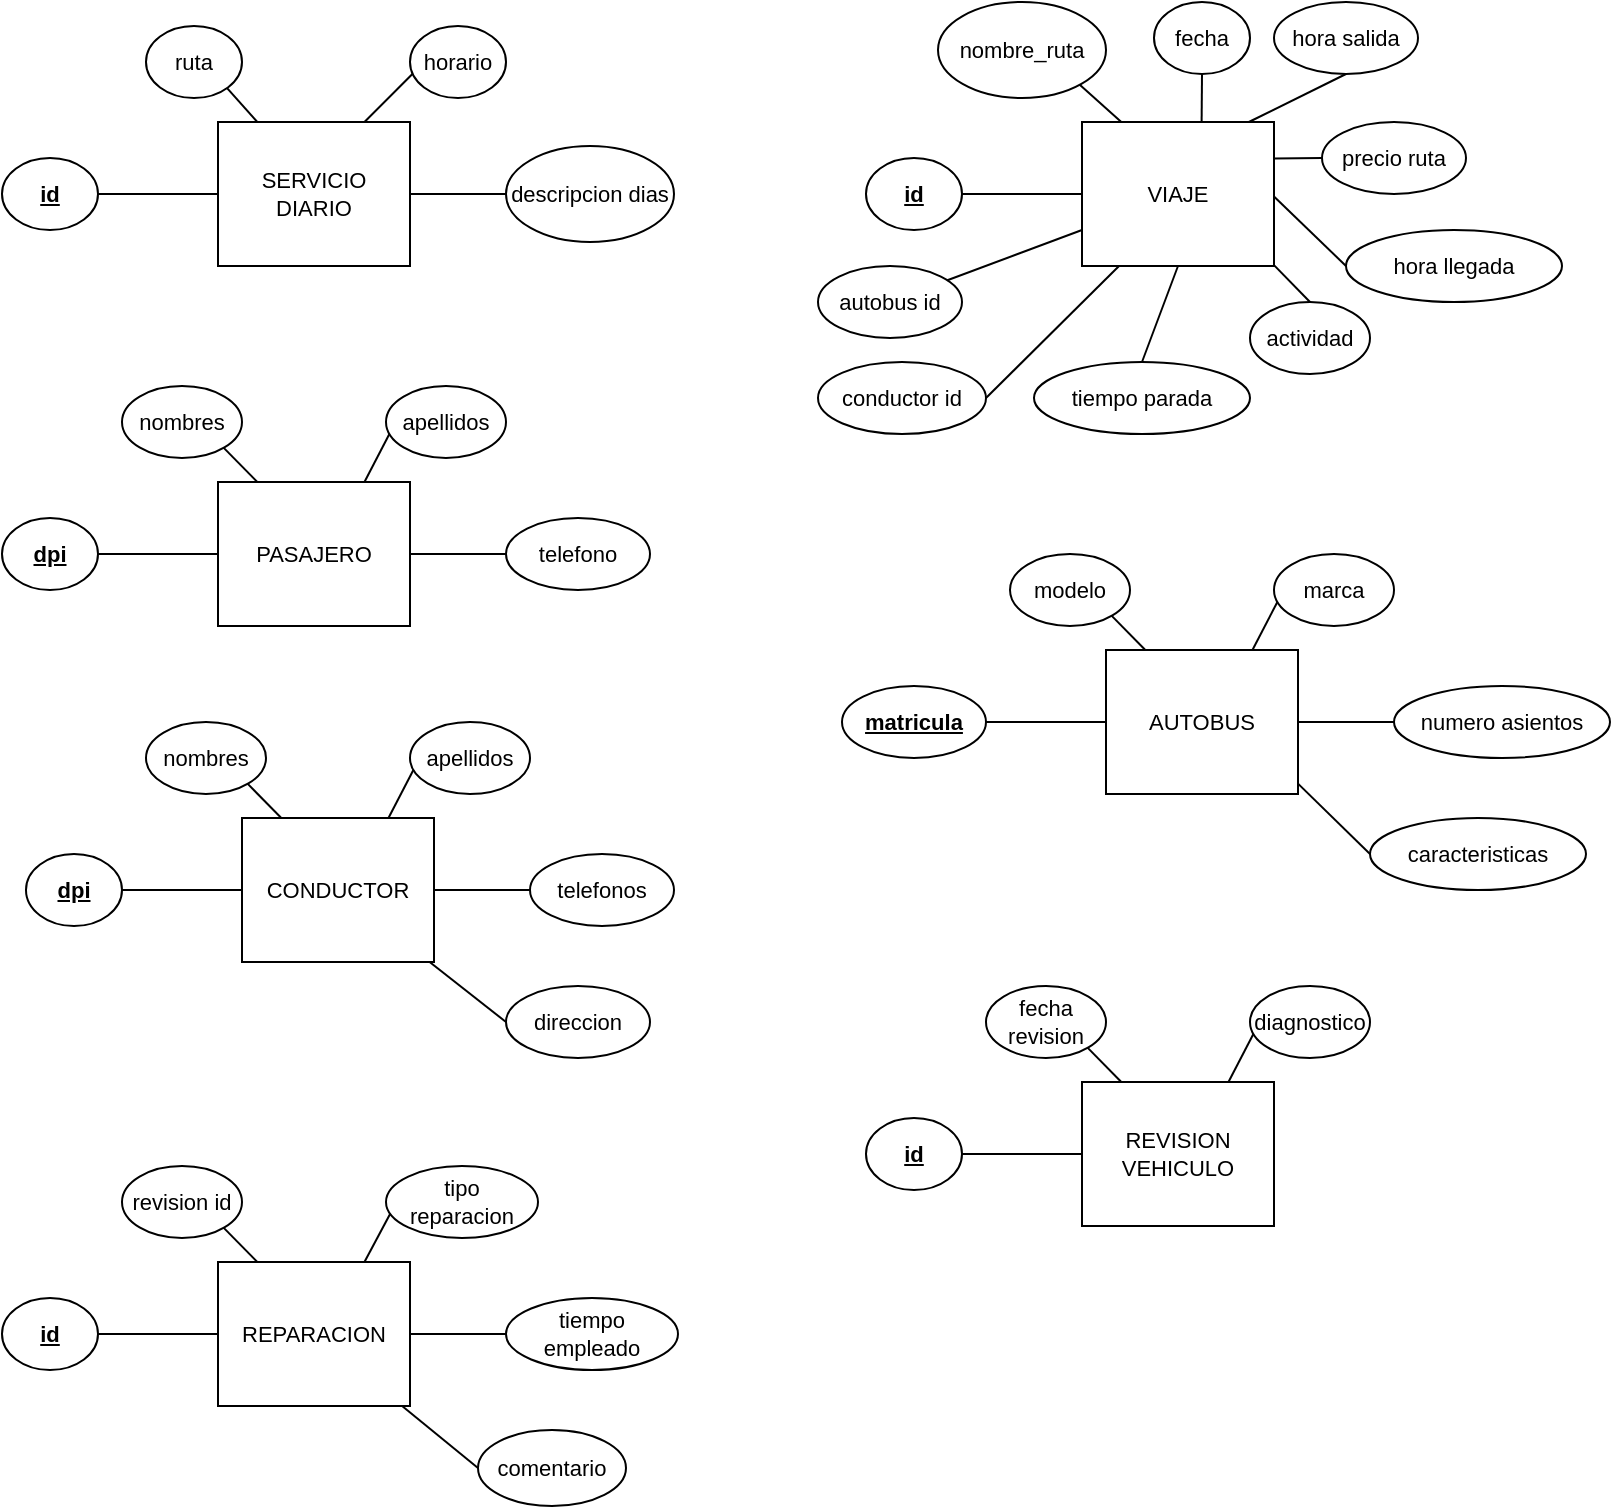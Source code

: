 <mxfile version="13.6.1" type="github">
  <diagram id="iN9wwvo-WG9wySaBYHC-" name="Page-1">
    <mxGraphModel dx="1736" dy="1184" grid="1" gridSize="10" guides="1" tooltips="1" connect="1" arrows="1" fold="1" page="1" pageScale="1" pageWidth="850" pageHeight="1100" math="0" shadow="0">
      <root>
        <mxCell id="0" />
        <mxCell id="1" parent="0" />
        <UserObject label="SERVICIO DIARIO" lucidchartObjectId="_yzkTd_~d1y4" id="O4cB20x8K_z-3qVqQO05-1">
          <mxCell style="html=1;whiteSpace=wrap;;fontSize=11;fontColor=#000000;align=center;spacing=3;strokeOpacity=100;fillOpacity=100;fillColor=#ffffff;" parent="1" vertex="1" zOrder="1">
            <mxGeometry x="180" y="108" width="96" height="72" as="geometry" />
          </mxCell>
        </UserObject>
        <UserObject label="id" lucidchartObjectId="AzzkaiRph.cE" id="O4cB20x8K_z-3qVqQO05-2">
          <mxCell style="html=1;whiteSpace=wrap;ellipse;fontSize=11;fontColor=#000000;fontStyle=5;align=center;spacing=3;strokeOpacity=100;fillOpacity=100;fillColor=#ffffff;" parent="1" vertex="1" zOrder="2">
            <mxGeometry x="72" y="126" width="48" height="36" as="geometry" />
          </mxCell>
        </UserObject>
        <UserObject label="" lucidchartObjectId="LAzk-5qTxtVx" id="O4cB20x8K_z-3qVqQO05-3">
          <mxCell style="html=1;jettySize=18;fontSize=11;strokeOpacity=100;rounded=0;startArrow=none;;endArrow=none;;exitX=1.013;exitY=0.5;exitPerimeter=1;entryX=-0.006;entryY=0.5;entryPerimeter=1;" parent="1" source="O4cB20x8K_z-3qVqQO05-2" target="O4cB20x8K_z-3qVqQO05-1" edge="1">
            <mxGeometry width="100" height="100" relative="1" as="geometry">
              <Array as="points" />
            </mxGeometry>
          </mxCell>
        </UserObject>
        <UserObject label="ruta" lucidchartObjectId="sBzk39N2x8d2" id="O4cB20x8K_z-3qVqQO05-4">
          <mxCell style="html=1;whiteSpace=wrap;ellipse;fontSize=11;fontColor=#000000;align=center;spacing=3;strokeOpacity=100;fillOpacity=100;fillColor=#ffffff;" parent="1" vertex="1" zOrder="4">
            <mxGeometry x="144" y="60" width="48" height="36" as="geometry" />
          </mxCell>
        </UserObject>
        <UserObject label="horario" lucidchartObjectId="MBzkLakTdcYQ" id="O4cB20x8K_z-3qVqQO05-5">
          <mxCell style="html=1;whiteSpace=wrap;ellipse;fontSize=11;fontColor=#000000;align=center;spacing=3;strokeOpacity=100;fillOpacity=100;fillColor=#ffffff;" parent="1" vertex="1" zOrder="5">
            <mxGeometry x="276" y="60" width="48" height="36" as="geometry" />
          </mxCell>
        </UserObject>
        <UserObject label="descripcion dias" lucidchartObjectId="MBzkOhDAbWvT" id="O4cB20x8K_z-3qVqQO05-6">
          <mxCell style="html=1;whiteSpace=wrap;ellipse;fontSize=11;fontColor=#000000;align=center;spacing=3;strokeOpacity=100;fillOpacity=100;fillColor=#ffffff;" parent="1" vertex="1" zOrder="6">
            <mxGeometry x="324" y="120" width="84" height="48" as="geometry" />
          </mxCell>
        </UserObject>
        <UserObject label="" lucidchartObjectId="gDzkcuX1tvX_" id="O4cB20x8K_z-3qVqQO05-7">
          <mxCell style="html=1;jettySize=18;fontSize=11;strokeOpacity=100;rounded=0;startArrow=none;;endArrow=none;;exitX=-0.007;exitY=0.5;exitPerimeter=1;entryX=1.006;entryY=0.5;entryPerimeter=1;" parent="1" source="O4cB20x8K_z-3qVqQO05-6" target="O4cB20x8K_z-3qVqQO05-1" edge="1">
            <mxGeometry width="100" height="100" relative="1" as="geometry">
              <Array as="points" />
            </mxGeometry>
          </mxCell>
        </UserObject>
        <UserObject label="" lucidchartObjectId="ODzkPrhKBSka" id="O4cB20x8K_z-3qVqQO05-8">
          <mxCell style="html=1;jettySize=18;fontSize=11;strokeOpacity=100;rounded=0;startArrow=none;;endArrow=none;;exitX=0.852;exitY=0.874;exitPerimeter=1;entryX=0.2;entryY=-0.008;entryPerimeter=1;" parent="1" source="O4cB20x8K_z-3qVqQO05-4" target="O4cB20x8K_z-3qVqQO05-1" edge="1">
            <mxGeometry width="100" height="100" relative="1" as="geometry">
              <Array as="points" />
            </mxGeometry>
          </mxCell>
        </UserObject>
        <UserObject label="" lucidchartObjectId="xFzkfUAQqeAK" id="O4cB20x8K_z-3qVqQO05-9">
          <mxCell style="html=1;jettySize=18;fontSize=11;strokeOpacity=100;rounded=0;startArrow=none;;endArrow=none;;exitX=0.767;exitY=-0.008;exitPerimeter=1;entryX=0.017;entryY=0.672;entryPerimeter=1;" parent="1" source="O4cB20x8K_z-3qVqQO05-1" target="O4cB20x8K_z-3qVqQO05-5" edge="1">
            <mxGeometry width="100" height="100" relative="1" as="geometry">
              <Array as="points" />
            </mxGeometry>
          </mxCell>
        </UserObject>
        <UserObject label="VIAJE" lucidchartObjectId="UFzkvfd.UVmC" id="O4cB20x8K_z-3qVqQO05-10">
          <mxCell style="html=1;whiteSpace=wrap;;fontSize=11;fontColor=#000000;align=center;spacing=3;strokeOpacity=100;fillOpacity=100;fillColor=#ffffff;" parent="1" vertex="1" zOrder="11">
            <mxGeometry x="612" y="108" width="96" height="72" as="geometry" />
          </mxCell>
        </UserObject>
        <UserObject label="id" lucidchartObjectId="UFzkQxY5z4_Q" id="O4cB20x8K_z-3qVqQO05-11">
          <mxCell style="html=1;whiteSpace=wrap;ellipse;fontSize=11;fontColor=#000000;fontStyle=5;align=center;spacing=3;strokeOpacity=100;fillOpacity=100;fillColor=#ffffff;" parent="1" vertex="1" zOrder="12">
            <mxGeometry x="504" y="126" width="48" height="36" as="geometry" />
          </mxCell>
        </UserObject>
        <UserObject label="" lucidchartObjectId="VFzk-vXjw~8A" id="O4cB20x8K_z-3qVqQO05-12">
          <mxCell style="html=1;jettySize=18;fontSize=11;strokeOpacity=100;rounded=0;startArrow=none;;endArrow=none;;exitX=1.013;exitY=0.5;exitPerimeter=1;entryX=-0.006;entryY=0.5;entryPerimeter=1;" parent="1" source="O4cB20x8K_z-3qVqQO05-11" target="O4cB20x8K_z-3qVqQO05-10" edge="1">
            <mxGeometry width="100" height="100" relative="1" as="geometry">
              <Array as="points" />
            </mxGeometry>
          </mxCell>
        </UserObject>
        <UserObject label="nombre_ruta" lucidchartObjectId="UFzkSvGTG4X7" id="O4cB20x8K_z-3qVqQO05-13">
          <mxCell style="html=1;whiteSpace=wrap;ellipse;fontSize=11;fontColor=#000000;align=center;spacing=3;strokeOpacity=100;fillOpacity=100;fillColor=#ffffff;" parent="1" vertex="1" zOrder="14">
            <mxGeometry x="540" y="48" width="84" height="48" as="geometry" />
          </mxCell>
        </UserObject>
        <UserObject label="fecha" lucidchartObjectId="UFzkC_U3uiKj" id="O4cB20x8K_z-3qVqQO05-14">
          <mxCell style="html=1;whiteSpace=wrap;ellipse;fontSize=11;fontColor=#000000;align=center;spacing=3;strokeOpacity=100;fillOpacity=100;fillColor=#ffffff;" parent="1" vertex="1" zOrder="15">
            <mxGeometry x="648" y="48" width="48" height="36" as="geometry" />
          </mxCell>
        </UserObject>
        <UserObject label="" lucidchartObjectId="VFzkf8d8AGaW" id="O4cB20x8K_z-3qVqQO05-15">
          <mxCell style="html=1;jettySize=18;fontSize=11;strokeOpacity=100;rounded=0;startArrow=none;;endArrow=none;;exitX=0.85;exitY=0.872;exitPerimeter=1;entryX=0.2;entryY=-0.008;entryPerimeter=1;" parent="1" source="O4cB20x8K_z-3qVqQO05-13" target="O4cB20x8K_z-3qVqQO05-10" edge="1">
            <mxGeometry width="100" height="100" relative="1" as="geometry">
              <Array as="points" />
            </mxGeometry>
          </mxCell>
        </UserObject>
        <UserObject label="hora salida" lucidchartObjectId="wGzk_H4NCf_M" id="O4cB20x8K_z-3qVqQO05-16">
          <mxCell style="html=1;whiteSpace=wrap;ellipse;fontSize=11;fontColor=#000000;align=center;spacing=3;strokeOpacity=100;fillOpacity=100;fillColor=#ffffff;" parent="1" vertex="1" zOrder="21">
            <mxGeometry x="708" y="48" width="72" height="36" as="geometry" />
          </mxCell>
        </UserObject>
        <UserObject label="precio ruta" lucidchartObjectId="TGzkmhby-UB4" id="O4cB20x8K_z-3qVqQO05-17">
          <mxCell style="html=1;whiteSpace=wrap;ellipse;fontSize=11;fontColor=#000000;align=center;spacing=3;strokeOpacity=100;fillOpacity=100;fillColor=#ffffff;" parent="1" vertex="1" zOrder="22">
            <mxGeometry x="732" y="108" width="72" height="36" as="geometry" />
          </mxCell>
        </UserObject>
        <UserObject label="hora llegada" lucidchartObjectId="3GzkHfVjYjSt" id="O4cB20x8K_z-3qVqQO05-18">
          <mxCell style="html=1;whiteSpace=wrap;ellipse;fontSize=11;fontColor=#000000;align=center;spacing=3;strokeOpacity=100;fillOpacity=100;fillColor=#ffffff;" parent="1" vertex="1" zOrder="23">
            <mxGeometry x="744" y="162" width="108" height="36" as="geometry" />
          </mxCell>
        </UserObject>
        <UserObject label="actividad" lucidchartObjectId="sHzkswlBIf-Q" id="O4cB20x8K_z-3qVqQO05-19">
          <mxCell style="html=1;whiteSpace=wrap;ellipse;fontSize=11;fontColor=#000000;align=center;spacing=3;strokeOpacity=100;fillOpacity=100;fillColor=#ffffff;" parent="1" vertex="1" zOrder="24">
            <mxGeometry x="696" y="198" width="60" height="36" as="geometry" />
          </mxCell>
        </UserObject>
        <UserObject label="tiempo parada" lucidchartObjectId="JHzkJMiq9zv_" id="O4cB20x8K_z-3qVqQO05-20">
          <mxCell style="html=1;whiteSpace=wrap;ellipse;fontSize=11;fontColor=#000000;align=center;spacing=3;strokeOpacity=100;fillOpacity=100;fillColor=#ffffff;" parent="1" vertex="1" zOrder="25">
            <mxGeometry x="588" y="228" width="108" height="36" as="geometry" />
          </mxCell>
        </UserObject>
        <UserObject label="autobus id" lucidchartObjectId="ZHzkqiDBoRdL" id="O4cB20x8K_z-3qVqQO05-21">
          <mxCell style="html=1;whiteSpace=wrap;ellipse;fontSize=11;fontColor=#000000;align=center;spacing=3;strokeOpacity=100;fillOpacity=100;fillColor=#ffffff;" parent="1" vertex="1" zOrder="26">
            <mxGeometry x="480" y="180" width="72" height="36" as="geometry" />
          </mxCell>
        </UserObject>
        <UserObject label="conductor id" lucidchartObjectId="eIzkELMm6BOn" id="O4cB20x8K_z-3qVqQO05-22">
          <mxCell style="html=1;whiteSpace=wrap;ellipse;fontSize=11;fontColor=#000000;align=center;spacing=3;strokeOpacity=100;fillOpacity=100;fillColor=#ffffff;" parent="1" vertex="1" zOrder="27">
            <mxGeometry x="480" y="228" width="84" height="36" as="geometry" />
          </mxCell>
        </UserObject>
        <UserObject label="" lucidchartObjectId="CIzk~._G7CCU" id="O4cB20x8K_z-3qVqQO05-23">
          <mxCell style="html=1;jettySize=18;fontSize=11;strokeOpacity=100;rounded=0;startArrow=none;;endArrow=none;;exitX=0.5;exitY=1.017;exitPerimeter=1;entryX=0.625;entryY=-0.008;entryPerimeter=1;" parent="1" source="O4cB20x8K_z-3qVqQO05-14" target="O4cB20x8K_z-3qVqQO05-10" edge="1">
            <mxGeometry width="100" height="100" relative="1" as="geometry">
              <Array as="points" />
            </mxGeometry>
          </mxCell>
        </UserObject>
        <UserObject label="" lucidchartObjectId="FIzkDJgRjgcy" id="O4cB20x8K_z-3qVqQO05-24">
          <mxCell style="html=1;jettySize=18;fontSize=11;strokeOpacity=100;rounded=0;startArrow=none;;endArrow=none;;exitX=0.5;exitY=1.017;exitPerimeter=1;entryX=0.875;entryY=-0.008;entryPerimeter=1;" parent="1" source="O4cB20x8K_z-3qVqQO05-16" target="O4cB20x8K_z-3qVqQO05-10" edge="1">
            <mxGeometry width="100" height="100" relative="1" as="geometry">
              <Array as="points" />
            </mxGeometry>
          </mxCell>
        </UserObject>
        <UserObject label="" lucidchartObjectId="IIzkSFrBnK7W" id="O4cB20x8K_z-3qVqQO05-25">
          <mxCell style="html=1;jettySize=18;fontSize=11;strokeOpacity=100;rounded=0;startArrow=none;;endArrow=none;;exitX=-0.008;exitY=0.5;exitPerimeter=1;entryX=1.006;entryY=0.25;entryPerimeter=1;" parent="1" source="O4cB20x8K_z-3qVqQO05-17" target="O4cB20x8K_z-3qVqQO05-10" edge="1">
            <mxGeometry width="100" height="100" relative="1" as="geometry">
              <Array as="points" />
            </mxGeometry>
          </mxCell>
        </UserObject>
        <UserObject label="" lucidchartObjectId="MIzkb5Fzfves" id="O4cB20x8K_z-3qVqQO05-26">
          <mxCell style="html=1;jettySize=18;fontSize=11;strokeOpacity=100;rounded=0;startArrow=none;;endArrow=none;;exitX=-0.006;exitY=0.5;exitPerimeter=1;entryX=1.006;entryY=0.517;entryPerimeter=1;" parent="1" source="O4cB20x8K_z-3qVqQO05-18" target="O4cB20x8K_z-3qVqQO05-10" edge="1">
            <mxGeometry width="100" height="100" relative="1" as="geometry">
              <Array as="points" />
            </mxGeometry>
          </mxCell>
        </UserObject>
        <UserObject label="" lucidchartObjectId="PIzkSkD6GwpT" id="O4cB20x8K_z-3qVqQO05-27">
          <mxCell style="html=1;jettySize=18;fontSize=11;strokeOpacity=100;rounded=0;startArrow=none;;endArrow=none;;exitX=0.5;exitY=-0.017;exitPerimeter=1;entryX=1.006;entryY=1.0;entryPerimeter=1;" parent="1" source="O4cB20x8K_z-3qVqQO05-19" target="O4cB20x8K_z-3qVqQO05-10" edge="1">
            <mxGeometry width="100" height="100" relative="1" as="geometry">
              <Array as="points" />
            </mxGeometry>
          </mxCell>
        </UserObject>
        <UserObject label="" lucidchartObjectId="VIzkkP7qPXZg" id="O4cB20x8K_z-3qVqQO05-28">
          <mxCell style="html=1;jettySize=18;fontSize=11;strokeOpacity=100;rounded=0;startArrow=none;;endArrow=none;;exitX=0.5;exitY=-0.017;exitPerimeter=1;entryX=0.5;entryY=1.008;entryPerimeter=1;" parent="1" source="O4cB20x8K_z-3qVqQO05-20" target="O4cB20x8K_z-3qVqQO05-10" edge="1">
            <mxGeometry width="100" height="100" relative="1" as="geometry">
              <Array as="points" />
            </mxGeometry>
          </mxCell>
        </UserObject>
        <UserObject label="" lucidchartObjectId="3IzkK7BMhA8H" id="O4cB20x8K_z-3qVqQO05-29">
          <mxCell style="html=1;jettySize=18;fontSize=11;strokeOpacity=100;rounded=0;startArrow=none;;endArrow=none;;exitX=1.007;exitY=0.5;exitPerimeter=1;entryX=0.188;entryY=1.008;entryPerimeter=1;" parent="1" source="O4cB20x8K_z-3qVqQO05-22" target="O4cB20x8K_z-3qVqQO05-10" edge="1">
            <mxGeometry width="100" height="100" relative="1" as="geometry">
              <Array as="points" />
            </mxGeometry>
          </mxCell>
        </UserObject>
        <UserObject label="" lucidchartObjectId="6Izkz4UYsxja" id="O4cB20x8K_z-3qVqQO05-30">
          <mxCell style="html=1;jettySize=18;fontSize=11;strokeOpacity=100;rounded=0;startArrow=none;;endArrow=none;;exitX=0.909;exitY=0.193;exitPerimeter=1;entryX=-0.006;entryY=0.753;entryPerimeter=1;" parent="1" source="O4cB20x8K_z-3qVqQO05-21" target="O4cB20x8K_z-3qVqQO05-10" edge="1">
            <mxGeometry width="100" height="100" relative="1" as="geometry">
              <Array as="points" />
            </mxGeometry>
          </mxCell>
        </UserObject>
        <UserObject label="PASAJERO" lucidchartObjectId="FKzkHTH0jEy." id="O4cB20x8K_z-3qVqQO05-31">
          <mxCell style="html=1;whiteSpace=wrap;;fontSize=11;fontColor=#000000;align=center;spacing=3;strokeOpacity=100;fillOpacity=100;fillColor=#ffffff;" parent="1" vertex="1" zOrder="36">
            <mxGeometry x="180" y="288" width="96" height="72" as="geometry" />
          </mxCell>
        </UserObject>
        <UserObject label="dpi" lucidchartObjectId="FKzkfav_8JSu" id="O4cB20x8K_z-3qVqQO05-32">
          <mxCell style="html=1;whiteSpace=wrap;ellipse;fontSize=11;fontColor=#000000;fontStyle=5;align=center;spacing=3;strokeOpacity=100;fillOpacity=100;fillColor=#ffffff;" parent="1" vertex="1" zOrder="37">
            <mxGeometry x="72" y="306" width="48" height="36" as="geometry" />
          </mxCell>
        </UserObject>
        <UserObject label="" lucidchartObjectId="FKzkQK4koNjU" id="O4cB20x8K_z-3qVqQO05-33">
          <mxCell style="html=1;jettySize=18;fontSize=11;strokeOpacity=100;rounded=0;startArrow=none;;endArrow=none;;exitX=1.013;exitY=0.5;exitPerimeter=1;entryX=-0.006;entryY=0.5;entryPerimeter=1;" parent="1" source="O4cB20x8K_z-3qVqQO05-32" target="O4cB20x8K_z-3qVqQO05-31" edge="1">
            <mxGeometry width="100" height="100" relative="1" as="geometry">
              <Array as="points" />
            </mxGeometry>
          </mxCell>
        </UserObject>
        <UserObject label="nombres" lucidchartObjectId="FKzkQDgZaTGQ" id="O4cB20x8K_z-3qVqQO05-34">
          <mxCell style="html=1;whiteSpace=wrap;ellipse;fontSize=11;fontColor=#000000;align=center;spacing=3;strokeOpacity=100;fillOpacity=100;fillColor=#ffffff;" parent="1" vertex="1" zOrder="39">
            <mxGeometry x="132" y="240" width="60" height="36" as="geometry" />
          </mxCell>
        </UserObject>
        <UserObject label="apellidos" lucidchartObjectId="FKzkZ1_VfDvD" id="O4cB20x8K_z-3qVqQO05-35">
          <mxCell style="html=1;whiteSpace=wrap;ellipse;fontSize=11;fontColor=#000000;align=center;spacing=3;strokeOpacity=100;fillOpacity=100;fillColor=#ffffff;" parent="1" vertex="1" zOrder="40">
            <mxGeometry x="264" y="240" width="60" height="36" as="geometry" />
          </mxCell>
        </UserObject>
        <UserObject label="telefono" lucidchartObjectId="FKzkbf38RxcQ" id="O4cB20x8K_z-3qVqQO05-36">
          <mxCell style="html=1;whiteSpace=wrap;ellipse;fontSize=11;fontColor=#000000;align=center;spacing=3;strokeOpacity=100;fillOpacity=100;fillColor=#ffffff;" parent="1" vertex="1" zOrder="41">
            <mxGeometry x="324" y="306" width="72" height="36" as="geometry" />
          </mxCell>
        </UserObject>
        <UserObject label="" lucidchartObjectId="FKzkalb0xvS_" id="O4cB20x8K_z-3qVqQO05-37">
          <mxCell style="html=1;jettySize=18;fontSize=11;strokeOpacity=100;rounded=0;startArrow=none;;endArrow=none;;exitX=-0.008;exitY=0.5;exitPerimeter=1;entryX=1.006;entryY=0.5;entryPerimeter=1;" parent="1" source="O4cB20x8K_z-3qVqQO05-36" target="O4cB20x8K_z-3qVqQO05-31" edge="1">
            <mxGeometry width="100" height="100" relative="1" as="geometry">
              <Array as="points" />
            </mxGeometry>
          </mxCell>
        </UserObject>
        <UserObject label="" lucidchartObjectId="FKzkyJ5a77x_" id="O4cB20x8K_z-3qVqQO05-38">
          <mxCell style="html=1;jettySize=18;fontSize=11;strokeOpacity=100;rounded=0;startArrow=none;;endArrow=none;;exitX=0.852;exitY=0.874;exitPerimeter=1;entryX=0.2;entryY=-0.008;entryPerimeter=1;" parent="1" source="O4cB20x8K_z-3qVqQO05-34" target="O4cB20x8K_z-3qVqQO05-31" edge="1">
            <mxGeometry width="100" height="100" relative="1" as="geometry">
              <Array as="points" />
            </mxGeometry>
          </mxCell>
        </UserObject>
        <UserObject label="" lucidchartObjectId="FKzk4uqOly~d" id="O4cB20x8K_z-3qVqQO05-39">
          <mxCell style="html=1;jettySize=18;fontSize=11;strokeOpacity=100;rounded=0;startArrow=none;;endArrow=none;;exitX=0.767;exitY=-0.008;exitPerimeter=1;entryX=0.019;entryY=0.671;entryPerimeter=1;" parent="1" source="O4cB20x8K_z-3qVqQO05-31" target="O4cB20x8K_z-3qVqQO05-35" edge="1">
            <mxGeometry width="100" height="100" relative="1" as="geometry">
              <Array as="points" />
            </mxGeometry>
          </mxCell>
        </UserObject>
        <UserObject label="AUTOBUS" lucidchartObjectId="lMzkfrd_AZ25" id="O4cB20x8K_z-3qVqQO05-40">
          <mxCell style="html=1;whiteSpace=wrap;;fontSize=11;fontColor=#000000;align=center;spacing=3;strokeOpacity=100;fillOpacity=100;fillColor=#ffffff;" parent="1" vertex="1" zOrder="46">
            <mxGeometry x="624" y="372" width="96" height="72" as="geometry" />
          </mxCell>
        </UserObject>
        <UserObject label="matricula" lucidchartObjectId="lMzkUdIT7icq" id="O4cB20x8K_z-3qVqQO05-41">
          <mxCell style="html=1;whiteSpace=wrap;ellipse;fontSize=11;fontColor=#000000;fontStyle=5;align=center;spacing=3;strokeOpacity=100;fillOpacity=100;fillColor=#ffffff;" parent="1" vertex="1" zOrder="47">
            <mxGeometry x="492" y="390" width="72" height="36" as="geometry" />
          </mxCell>
        </UserObject>
        <UserObject label="" lucidchartObjectId="lMzksgyZC14A" id="O4cB20x8K_z-3qVqQO05-42">
          <mxCell style="html=1;jettySize=18;fontSize=11;strokeOpacity=100;rounded=0;startArrow=none;;endArrow=none;;exitX=1.008;exitY=0.5;exitPerimeter=1;entryX=-0.006;entryY=0.5;entryPerimeter=1;" parent="1" source="O4cB20x8K_z-3qVqQO05-41" target="O4cB20x8K_z-3qVqQO05-40" edge="1">
            <mxGeometry width="100" height="100" relative="1" as="geometry">
              <Array as="points" />
            </mxGeometry>
          </mxCell>
        </UserObject>
        <UserObject label="modelo" lucidchartObjectId="lMzk7qxXncaI" id="O4cB20x8K_z-3qVqQO05-43">
          <mxCell style="html=1;whiteSpace=wrap;ellipse;fontSize=11;fontColor=#000000;align=center;spacing=3;strokeOpacity=100;fillOpacity=100;fillColor=#ffffff;" parent="1" vertex="1" zOrder="49">
            <mxGeometry x="576" y="324" width="60" height="36" as="geometry" />
          </mxCell>
        </UserObject>
        <UserObject label="marca" lucidchartObjectId="lMzk~4dbl1Oi" id="O4cB20x8K_z-3qVqQO05-44">
          <mxCell style="html=1;whiteSpace=wrap;ellipse;fontSize=11;fontColor=#000000;align=center;spacing=3;strokeOpacity=100;fillOpacity=100;fillColor=#ffffff;" parent="1" vertex="1" zOrder="50">
            <mxGeometry x="708" y="324" width="60" height="36" as="geometry" />
          </mxCell>
        </UserObject>
        <UserObject label="numero asientos" lucidchartObjectId="lMzk.0J4B4KD" id="O4cB20x8K_z-3qVqQO05-45">
          <mxCell style="html=1;whiteSpace=wrap;ellipse;fontSize=11;fontColor=#000000;align=center;spacing=3;strokeOpacity=100;fillOpacity=100;fillColor=#ffffff;" parent="1" vertex="1" zOrder="51">
            <mxGeometry x="768" y="390" width="108" height="36" as="geometry" />
          </mxCell>
        </UserObject>
        <UserObject label="" lucidchartObjectId="lMzkh29agF._" id="O4cB20x8K_z-3qVqQO05-46">
          <mxCell style="html=1;jettySize=18;fontSize=11;strokeOpacity=100;rounded=0;startArrow=none;;endArrow=none;;exitX=-0.006;exitY=0.5;exitPerimeter=1;entryX=1.006;entryY=0.5;entryPerimeter=1;" parent="1" source="O4cB20x8K_z-3qVqQO05-45" target="O4cB20x8K_z-3qVqQO05-40" edge="1">
            <mxGeometry width="100" height="100" relative="1" as="geometry">
              <Array as="points" />
            </mxGeometry>
          </mxCell>
        </UserObject>
        <UserObject label="" lucidchartObjectId="lMzk6GhG3yxj" id="O4cB20x8K_z-3qVqQO05-47">
          <mxCell style="html=1;jettySize=18;fontSize=11;strokeOpacity=100;rounded=0;startArrow=none;;endArrow=none;;exitX=0.852;exitY=0.874;exitPerimeter=1;entryX=0.2;entryY=-0.008;entryPerimeter=1;" parent="1" source="O4cB20x8K_z-3qVqQO05-43" target="O4cB20x8K_z-3qVqQO05-40" edge="1">
            <mxGeometry width="100" height="100" relative="1" as="geometry">
              <Array as="points" />
            </mxGeometry>
          </mxCell>
        </UserObject>
        <UserObject label="" lucidchartObjectId="lMzk-NiUACCa" id="O4cB20x8K_z-3qVqQO05-48">
          <mxCell style="html=1;jettySize=18;fontSize=11;strokeOpacity=100;rounded=0;startArrow=none;;endArrow=none;;exitX=0.767;exitY=-0.008;exitPerimeter=1;entryX=0.019;entryY=0.671;entryPerimeter=1;" parent="1" source="O4cB20x8K_z-3qVqQO05-40" target="O4cB20x8K_z-3qVqQO05-44" edge="1">
            <mxGeometry width="100" height="100" relative="1" as="geometry">
              <Array as="points" />
            </mxGeometry>
          </mxCell>
        </UserObject>
        <UserObject label="caracteristicas" lucidchartObjectId="jNzkGcAzL-E_" id="O4cB20x8K_z-3qVqQO05-49">
          <mxCell style="html=1;whiteSpace=wrap;ellipse;fontSize=11;fontColor=#000000;align=center;spacing=3;strokeOpacity=100;fillOpacity=100;fillColor=#ffffff;" parent="1" vertex="1" zOrder="56">
            <mxGeometry x="756" y="456" width="108" height="36" as="geometry" />
          </mxCell>
        </UserObject>
        <UserObject label="" lucidchartObjectId="xNzk3yNo9dhp" id="O4cB20x8K_z-3qVqQO05-50">
          <mxCell style="html=1;jettySize=18;fontSize=11;strokeOpacity=100;rounded=0;startArrow=none;;endArrow=none;;exitX=-0.006;exitY=0.5;exitPerimeter=1;entryX=1.006;entryY=0.933;entryPerimeter=1;" parent="1" source="O4cB20x8K_z-3qVqQO05-49" target="O4cB20x8K_z-3qVqQO05-40" edge="1">
            <mxGeometry width="100" height="100" relative="1" as="geometry">
              <Array as="points" />
            </mxGeometry>
          </mxCell>
        </UserObject>
        <UserObject label="CONDUCTOR" lucidchartObjectId="GNzkDLrLxWqc" id="O4cB20x8K_z-3qVqQO05-51">
          <mxCell style="html=1;whiteSpace=wrap;;fontSize=11;fontColor=#000000;align=center;spacing=3;strokeOpacity=100;fillOpacity=100;fillColor=#ffffff;" parent="1" vertex="1" zOrder="58">
            <mxGeometry x="192" y="456" width="96" height="72" as="geometry" />
          </mxCell>
        </UserObject>
        <UserObject label="dpi" lucidchartObjectId="GNzk4bS1s5Um" id="O4cB20x8K_z-3qVqQO05-52">
          <mxCell style="html=1;whiteSpace=wrap;ellipse;fontSize=11;fontColor=#000000;fontStyle=5;align=center;spacing=3;strokeOpacity=100;fillOpacity=100;fillColor=#ffffff;" parent="1" vertex="1" zOrder="59">
            <mxGeometry x="84" y="474" width="48" height="36" as="geometry" />
          </mxCell>
        </UserObject>
        <UserObject label="" lucidchartObjectId="GNzkYl7i1SGe" id="O4cB20x8K_z-3qVqQO05-53">
          <mxCell style="html=1;jettySize=18;fontSize=11;strokeOpacity=100;rounded=0;startArrow=none;;endArrow=none;;exitX=1.013;exitY=0.5;exitPerimeter=1;entryX=-0.006;entryY=0.5;entryPerimeter=1;" parent="1" source="O4cB20x8K_z-3qVqQO05-52" target="O4cB20x8K_z-3qVqQO05-51" edge="1">
            <mxGeometry width="100" height="100" relative="1" as="geometry">
              <Array as="points" />
            </mxGeometry>
          </mxCell>
        </UserObject>
        <UserObject label="nombres" lucidchartObjectId="GNzk0X6sN3IQ" id="O4cB20x8K_z-3qVqQO05-54">
          <mxCell style="html=1;whiteSpace=wrap;ellipse;fontSize=11;fontColor=#000000;align=center;spacing=3;strokeOpacity=100;fillOpacity=100;fillColor=#ffffff;" parent="1" vertex="1" zOrder="61">
            <mxGeometry x="144" y="408" width="60" height="36" as="geometry" />
          </mxCell>
        </UserObject>
        <UserObject label="apellidos" lucidchartObjectId="GNzkuSj5s1aL" id="O4cB20x8K_z-3qVqQO05-55">
          <mxCell style="html=1;whiteSpace=wrap;ellipse;fontSize=11;fontColor=#000000;align=center;spacing=3;strokeOpacity=100;fillOpacity=100;fillColor=#ffffff;" parent="1" vertex="1" zOrder="62">
            <mxGeometry x="276" y="408" width="60" height="36" as="geometry" />
          </mxCell>
        </UserObject>
        <UserObject label="telefonos" lucidchartObjectId="GNzks3GDSuoP" id="O4cB20x8K_z-3qVqQO05-56">
          <mxCell style="html=1;whiteSpace=wrap;ellipse;fontSize=11;fontColor=#000000;align=center;spacing=3;strokeOpacity=100;fillOpacity=100;fillColor=#ffffff;" parent="1" vertex="1" zOrder="63">
            <mxGeometry x="336" y="474" width="72" height="36" as="geometry" />
          </mxCell>
        </UserObject>
        <UserObject label="" lucidchartObjectId="GNzk9uFoVa4I" id="O4cB20x8K_z-3qVqQO05-57">
          <mxCell style="html=1;jettySize=18;fontSize=11;strokeOpacity=100;rounded=0;startArrow=none;;endArrow=none;;exitX=-0.008;exitY=0.5;exitPerimeter=1;entryX=1.006;entryY=0.5;entryPerimeter=1;" parent="1" source="O4cB20x8K_z-3qVqQO05-56" target="O4cB20x8K_z-3qVqQO05-51" edge="1">
            <mxGeometry width="100" height="100" relative="1" as="geometry">
              <Array as="points" />
            </mxGeometry>
          </mxCell>
        </UserObject>
        <UserObject label="" lucidchartObjectId="GNzkZUKJ-eEr" id="O4cB20x8K_z-3qVqQO05-58">
          <mxCell style="html=1;jettySize=18;fontSize=11;strokeOpacity=100;rounded=0;startArrow=none;;endArrow=none;;exitX=0.852;exitY=0.874;exitPerimeter=1;entryX=0.2;entryY=-0.008;entryPerimeter=1;" parent="1" source="O4cB20x8K_z-3qVqQO05-54" target="O4cB20x8K_z-3qVqQO05-51" edge="1">
            <mxGeometry width="100" height="100" relative="1" as="geometry">
              <Array as="points" />
            </mxGeometry>
          </mxCell>
        </UserObject>
        <UserObject label="" lucidchartObjectId="GNzkn5kGGwDw" id="O4cB20x8K_z-3qVqQO05-59">
          <mxCell style="html=1;jettySize=18;fontSize=11;strokeOpacity=100;rounded=0;startArrow=none;;endArrow=none;;exitX=0.767;exitY=-0.008;exitPerimeter=1;entryX=0.019;entryY=0.671;entryPerimeter=1;" parent="1" source="O4cB20x8K_z-3qVqQO05-51" target="O4cB20x8K_z-3qVqQO05-55" edge="1">
            <mxGeometry width="100" height="100" relative="1" as="geometry">
              <Array as="points" />
            </mxGeometry>
          </mxCell>
        </UserObject>
        <mxCell id="DvGJWYYr4gRZl-jx7Ooq-1" style="rounded=0;orthogonalLoop=1;jettySize=auto;html=1;exitX=0;exitY=0.5;exitDx=0;exitDy=0;endArrow=none;endFill=0;" edge="1" parent="1" source="O4cB20x8K_z-3qVqQO05-60" target="O4cB20x8K_z-3qVqQO05-51">
          <mxGeometry relative="1" as="geometry">
            <mxPoint x="290" y="530" as="targetPoint" />
          </mxGeometry>
        </mxCell>
        <UserObject label="direccion" lucidchartObjectId="5Nzk2PcwZJVC" id="O4cB20x8K_z-3qVqQO05-60">
          <mxCell style="html=1;whiteSpace=wrap;ellipse;fontSize=11;fontColor=#000000;align=center;spacing=3;strokeOpacity=100;fillOpacity=100;fillColor=#ffffff;" parent="1" vertex="1" zOrder="68">
            <mxGeometry x="324" y="540" width="72" height="36" as="geometry" />
          </mxCell>
        </UserObject>
        <UserObject label="REVISION VEHICULO" lucidchartObjectId="GNzkDLrLxWqc" id="DvGJWYYr4gRZl-jx7Ooq-2">
          <mxCell style="html=1;whiteSpace=wrap;;fontSize=11;fontColor=#000000;align=center;spacing=3;strokeOpacity=100;fillOpacity=100;fillColor=#ffffff;" vertex="1" zOrder="58" parent="1">
            <mxGeometry x="612" y="588" width="96" height="72" as="geometry" />
          </mxCell>
        </UserObject>
        <UserObject label="&lt;div&gt;id&lt;/div&gt;" lucidchartObjectId="GNzk4bS1s5Um" id="DvGJWYYr4gRZl-jx7Ooq-3">
          <mxCell style="html=1;whiteSpace=wrap;ellipse;fontSize=11;fontColor=#000000;fontStyle=5;align=center;spacing=3;strokeOpacity=100;fillOpacity=100;fillColor=#ffffff;" vertex="1" zOrder="59" parent="1">
            <mxGeometry x="504" y="606" width="48" height="36" as="geometry" />
          </mxCell>
        </UserObject>
        <UserObject label="" lucidchartObjectId="GNzkYl7i1SGe" id="DvGJWYYr4gRZl-jx7Ooq-4">
          <mxCell style="html=1;jettySize=18;fontSize=11;strokeOpacity=100;rounded=0;startArrow=none;;endArrow=none;;exitX=1.013;exitY=0.5;exitPerimeter=1;entryX=-0.006;entryY=0.5;entryPerimeter=1;" edge="1" parent="1" source="DvGJWYYr4gRZl-jx7Ooq-3" target="DvGJWYYr4gRZl-jx7Ooq-2">
            <mxGeometry width="100" height="100" relative="1" as="geometry">
              <Array as="points" />
            </mxGeometry>
          </mxCell>
        </UserObject>
        <UserObject label="fecha revision" lucidchartObjectId="GNzk0X6sN3IQ" id="DvGJWYYr4gRZl-jx7Ooq-5">
          <mxCell style="html=1;whiteSpace=wrap;ellipse;fontSize=11;fontColor=#000000;align=center;spacing=3;strokeOpacity=100;fillOpacity=100;fillColor=#ffffff;" vertex="1" zOrder="61" parent="1">
            <mxGeometry x="564" y="540" width="60" height="36" as="geometry" />
          </mxCell>
        </UserObject>
        <UserObject label="diagnostico" lucidchartObjectId="GNzkuSj5s1aL" id="DvGJWYYr4gRZl-jx7Ooq-6">
          <mxCell style="html=1;whiteSpace=wrap;ellipse;fontSize=11;fontColor=#000000;align=center;spacing=3;strokeOpacity=100;fillOpacity=100;fillColor=#ffffff;" vertex="1" zOrder="62" parent="1">
            <mxGeometry x="696" y="540" width="60" height="36" as="geometry" />
          </mxCell>
        </UserObject>
        <UserObject label="" lucidchartObjectId="GNzkZUKJ-eEr" id="DvGJWYYr4gRZl-jx7Ooq-9">
          <mxCell style="html=1;jettySize=18;fontSize=11;strokeOpacity=100;rounded=0;startArrow=none;;endArrow=none;;exitX=0.852;exitY=0.874;exitPerimeter=1;entryX=0.2;entryY=-0.008;entryPerimeter=1;" edge="1" parent="1" source="DvGJWYYr4gRZl-jx7Ooq-5" target="DvGJWYYr4gRZl-jx7Ooq-2">
            <mxGeometry width="100" height="100" relative="1" as="geometry">
              <Array as="points" />
            </mxGeometry>
          </mxCell>
        </UserObject>
        <UserObject label="" lucidchartObjectId="GNzkn5kGGwDw" id="DvGJWYYr4gRZl-jx7Ooq-10">
          <mxCell style="html=1;jettySize=18;fontSize=11;strokeOpacity=100;rounded=0;startArrow=none;;endArrow=none;;exitX=0.767;exitY=-0.008;exitPerimeter=1;entryX=0.019;entryY=0.671;entryPerimeter=1;" edge="1" parent="1" source="DvGJWYYr4gRZl-jx7Ooq-2" target="DvGJWYYr4gRZl-jx7Ooq-6">
            <mxGeometry width="100" height="100" relative="1" as="geometry">
              <Array as="points" />
            </mxGeometry>
          </mxCell>
        </UserObject>
        <UserObject label="REPARACION" lucidchartObjectId="GNzkDLrLxWqc" id="DvGJWYYr4gRZl-jx7Ooq-13">
          <mxCell style="html=1;whiteSpace=wrap;;fontSize=11;fontColor=#000000;align=center;spacing=3;strokeOpacity=100;fillOpacity=100;fillColor=#ffffff;" vertex="1" zOrder="58" parent="1">
            <mxGeometry x="180" y="678" width="96" height="72" as="geometry" />
          </mxCell>
        </UserObject>
        <UserObject label="&lt;div&gt;id&lt;/div&gt;" lucidchartObjectId="GNzk4bS1s5Um" id="DvGJWYYr4gRZl-jx7Ooq-14">
          <mxCell style="html=1;whiteSpace=wrap;ellipse;fontSize=11;fontColor=#000000;fontStyle=5;align=center;spacing=3;strokeOpacity=100;fillOpacity=100;fillColor=#ffffff;" vertex="1" zOrder="59" parent="1">
            <mxGeometry x="72" y="696" width="48" height="36" as="geometry" />
          </mxCell>
        </UserObject>
        <UserObject label="" lucidchartObjectId="GNzkYl7i1SGe" id="DvGJWYYr4gRZl-jx7Ooq-15">
          <mxCell style="html=1;jettySize=18;fontSize=11;strokeOpacity=100;rounded=0;startArrow=none;;endArrow=none;;exitX=1.013;exitY=0.5;exitPerimeter=1;entryX=-0.006;entryY=0.5;entryPerimeter=1;" edge="1" parent="1" source="DvGJWYYr4gRZl-jx7Ooq-14" target="DvGJWYYr4gRZl-jx7Ooq-13">
            <mxGeometry width="100" height="100" relative="1" as="geometry">
              <Array as="points" />
            </mxGeometry>
          </mxCell>
        </UserObject>
        <UserObject label="revision id" lucidchartObjectId="GNzk0X6sN3IQ" id="DvGJWYYr4gRZl-jx7Ooq-16">
          <mxCell style="html=1;whiteSpace=wrap;ellipse;fontSize=11;fontColor=#000000;align=center;spacing=3;strokeOpacity=100;fillOpacity=100;fillColor=#ffffff;" vertex="1" zOrder="61" parent="1">
            <mxGeometry x="132" y="630" width="60" height="36" as="geometry" />
          </mxCell>
        </UserObject>
        <UserObject label="tipo reparacion" lucidchartObjectId="GNzkuSj5s1aL" id="DvGJWYYr4gRZl-jx7Ooq-17">
          <mxCell style="html=1;whiteSpace=wrap;ellipse;fontSize=11;fontColor=#000000;align=center;spacing=3;strokeOpacity=100;fillOpacity=100;fillColor=#ffffff;" vertex="1" zOrder="62" parent="1">
            <mxGeometry x="264" y="630" width="76" height="36" as="geometry" />
          </mxCell>
        </UserObject>
        <UserObject label="tiempo empleado" lucidchartObjectId="GNzks3GDSuoP" id="DvGJWYYr4gRZl-jx7Ooq-18">
          <mxCell style="html=1;whiteSpace=wrap;ellipse;fontSize=11;fontColor=#000000;align=center;spacing=3;strokeOpacity=100;fillOpacity=100;fillColor=#ffffff;" vertex="1" zOrder="63" parent="1">
            <mxGeometry x="324" y="696" width="86" height="36" as="geometry" />
          </mxCell>
        </UserObject>
        <UserObject label="" lucidchartObjectId="GNzk9uFoVa4I" id="DvGJWYYr4gRZl-jx7Ooq-19">
          <mxCell style="html=1;jettySize=18;fontSize=11;strokeOpacity=100;rounded=0;startArrow=none;;endArrow=none;;exitX=-0.008;exitY=0.5;exitPerimeter=1;entryX=1.006;entryY=0.5;entryPerimeter=1;" edge="1" parent="1" source="DvGJWYYr4gRZl-jx7Ooq-18" target="DvGJWYYr4gRZl-jx7Ooq-13">
            <mxGeometry width="100" height="100" relative="1" as="geometry">
              <Array as="points" />
            </mxGeometry>
          </mxCell>
        </UserObject>
        <UserObject label="" lucidchartObjectId="GNzkZUKJ-eEr" id="DvGJWYYr4gRZl-jx7Ooq-20">
          <mxCell style="html=1;jettySize=18;fontSize=11;strokeOpacity=100;rounded=0;startArrow=none;;endArrow=none;;exitX=0.852;exitY=0.874;exitPerimeter=1;entryX=0.2;entryY=-0.008;entryPerimeter=1;" edge="1" parent="1" source="DvGJWYYr4gRZl-jx7Ooq-16" target="DvGJWYYr4gRZl-jx7Ooq-13">
            <mxGeometry width="100" height="100" relative="1" as="geometry">
              <Array as="points" />
            </mxGeometry>
          </mxCell>
        </UserObject>
        <UserObject label="" lucidchartObjectId="GNzkn5kGGwDw" id="DvGJWYYr4gRZl-jx7Ooq-21">
          <mxCell style="html=1;jettySize=18;fontSize=11;strokeOpacity=100;rounded=0;startArrow=none;;endArrow=none;;exitX=0.767;exitY=-0.008;exitPerimeter=1;entryX=0.019;entryY=0.671;entryPerimeter=1;" edge="1" parent="1" source="DvGJWYYr4gRZl-jx7Ooq-13" target="DvGJWYYr4gRZl-jx7Ooq-17">
            <mxGeometry width="100" height="100" relative="1" as="geometry">
              <Array as="points" />
            </mxGeometry>
          </mxCell>
        </UserObject>
        <mxCell id="DvGJWYYr4gRZl-jx7Ooq-22" style="rounded=0;orthogonalLoop=1;jettySize=auto;html=1;exitX=0;exitY=0.5;exitDx=0;exitDy=0;endArrow=none;endFill=0;" edge="1" parent="1" source="DvGJWYYr4gRZl-jx7Ooq-23" target="DvGJWYYr4gRZl-jx7Ooq-13">
          <mxGeometry relative="1" as="geometry">
            <mxPoint x="278" y="752" as="targetPoint" />
          </mxGeometry>
        </mxCell>
        <UserObject label="comentario" lucidchartObjectId="5Nzk2PcwZJVC" id="DvGJWYYr4gRZl-jx7Ooq-23">
          <mxCell style="html=1;whiteSpace=wrap;ellipse;fontSize=11;fontColor=#000000;align=center;spacing=3;strokeOpacity=100;fillOpacity=100;fillColor=#ffffff;" vertex="1" zOrder="68" parent="1">
            <mxGeometry x="310" y="762" width="74" height="38" as="geometry" />
          </mxCell>
        </UserObject>
      </root>
    </mxGraphModel>
  </diagram>
</mxfile>

